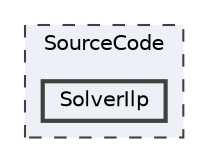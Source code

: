 digraph "SourceCode/SolverIlp"
{
 // LATEX_PDF_SIZE
  bgcolor="transparent";
  edge [fontname=Helvetica,fontsize=10,labelfontname=Helvetica,labelfontsize=10];
  node [fontname=Helvetica,fontsize=10,shape=box,height=0.2,width=0.4];
  compound=true
  subgraph clusterdir_ec5974339a1de2ed9600da4dc21f3a8e {
    graph [ bgcolor="#edf0f7", pencolor="grey25", label="SourceCode", fontname=Helvetica,fontsize=10 style="filled,dashed", URL="dir_ec5974339a1de2ed9600da4dc21f3a8e.html",tooltip=""]
  dir_f32aab91f34a4fe4ec268f3066c43695 [label="SolverIlp", fillcolor="#edf0f7", color="grey25", style="filled,bold", URL="dir_f32aab91f34a4fe4ec268f3066c43695.html",tooltip=""];
  }
}
